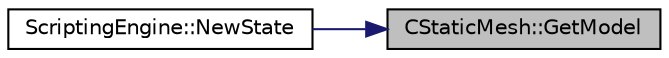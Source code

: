 digraph "CStaticMesh::GetModel"
{
 // LATEX_PDF_SIZE
  edge [fontname="Helvetica",fontsize="10",labelfontname="Helvetica",labelfontsize="10"];
  node [fontname="Helvetica",fontsize="10",shape=record];
  rankdir="RL";
  Node18 [label="CStaticMesh::GetModel",height=0.2,width=0.4,color="black", fillcolor="grey75", style="filled", fontcolor="black",tooltip="constructor taking parent as argument"];
  Node18 -> Node19 [dir="back",color="midnightblue",fontsize="10",style="solid",fontname="Helvetica"];
  Node19 [label="ScriptingEngine::NewState",height=0.2,width=0.4,color="black", fillcolor="white", style="filled",URL="$class_scripting_engine.html#a125a0c206da8e74b8f6664c4e523606a",tooltip="Sets up the engine with initial processes and variables and exposes engine functionality to lua."];
}
